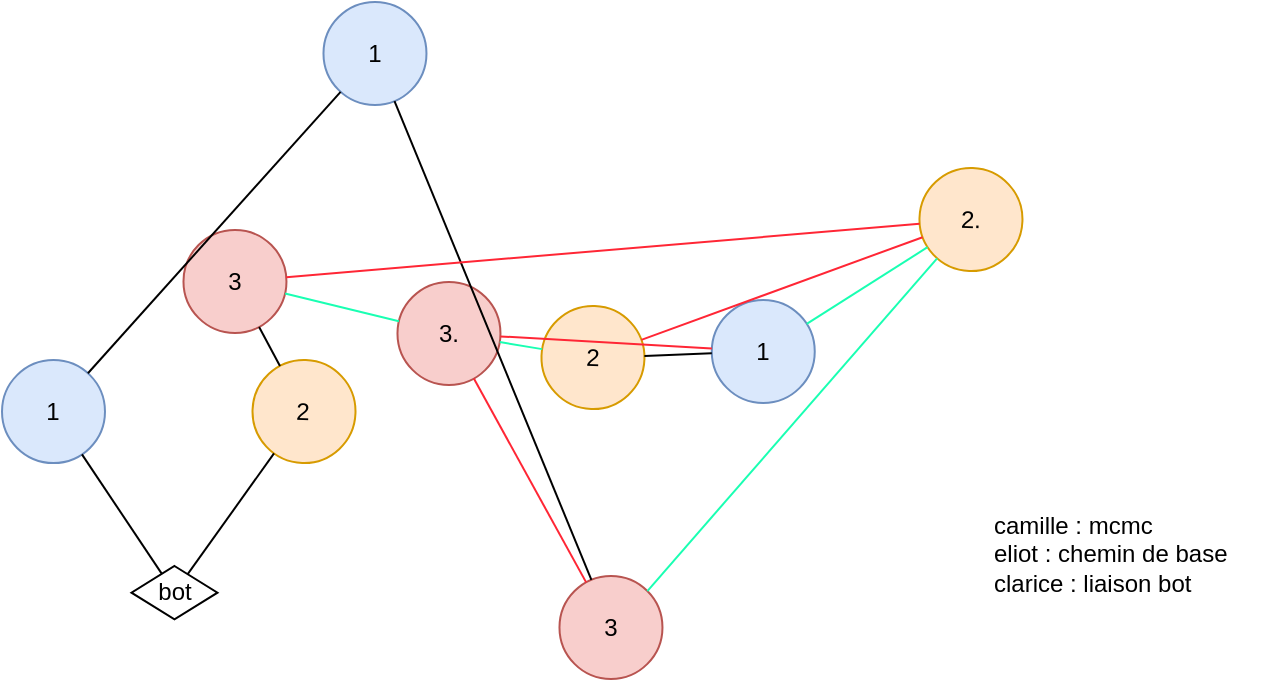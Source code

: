 <mxfile version="23.0.2" type="github">
  <diagram name="Page-1" id="rQfFjr8InWFlsvw09sdH">
    <mxGraphModel dx="797" dy="429" grid="0" gridSize="10" guides="1" tooltips="1" connect="1" arrows="1" fold="1" page="1" pageScale="1" pageWidth="10000" pageHeight="10000" math="0" shadow="0">
      <root>
        <mxCell id="0" />
        <mxCell id="1" parent="0" />
        <mxCell id="U54D6ZusL5Ppw3eAki6I-2" value="" style="group" vertex="1" connectable="0" parent="1">
          <mxGeometry x="140.005" y="128.998" width="628.735" height="338.493" as="geometry" />
        </mxCell>
        <mxCell id="U54D6ZusL5Ppw3eAki6I-3" value="1" style="ellipse;whiteSpace=wrap;html=1;aspect=fixed;fillColor=#dae8fc;strokeColor=#6c8ebf;" vertex="1" parent="U54D6ZusL5Ppw3eAki6I-2">
          <mxGeometry x="354.88" y="149" width="51.492" height="51.492" as="geometry" />
        </mxCell>
        <mxCell id="U54D6ZusL5Ppw3eAki6I-4" value="3." style="ellipse;whiteSpace=wrap;html=1;aspect=fixed;fillColor=#f8cecc;strokeColor=#b85450;" vertex="1" parent="U54D6ZusL5Ppw3eAki6I-2">
          <mxGeometry x="197.734" y="140.0" width="51.492" height="51.492" as="geometry" />
        </mxCell>
        <mxCell id="U54D6ZusL5Ppw3eAki6I-5" value="2" style="ellipse;whiteSpace=wrap;html=1;aspect=fixed;rotation=2;fillColor=#ffe6cc;strokeColor=#d79b00;" vertex="1" parent="U54D6ZusL5Ppw3eAki6I-2">
          <mxGeometry x="269.732" y="152.007" width="51.492" height="51.492" as="geometry" />
        </mxCell>
        <mxCell id="U54D6ZusL5Ppw3eAki6I-6" value="3" style="ellipse;whiteSpace=wrap;html=1;aspect=fixed;fillColor=#f8cecc;strokeColor=#b85450;" vertex="1" parent="U54D6ZusL5Ppw3eAki6I-2">
          <mxGeometry x="90.734" y="114.0" width="51.492" height="51.492" as="geometry" />
        </mxCell>
        <mxCell id="U54D6ZusL5Ppw3eAki6I-7" value="3" style="ellipse;whiteSpace=wrap;html=1;aspect=fixed;fillColor=#f8cecc;strokeColor=#b85450;" vertex="1" parent="U54D6ZusL5Ppw3eAki6I-2">
          <mxGeometry x="278.734" y="287.0" width="51.492" height="51.492" as="geometry" />
        </mxCell>
        <mxCell id="U54D6ZusL5Ppw3eAki6I-8" value="2" style="ellipse;whiteSpace=wrap;html=1;aspect=fixed;rotation=2;fillColor=#ffe6cc;strokeColor=#d79b00;" vertex="1" parent="U54D6ZusL5Ppw3eAki6I-2">
          <mxGeometry x="125.252" y="179.007" width="51.492" height="51.492" as="geometry" />
        </mxCell>
        <mxCell id="U54D6ZusL5Ppw3eAki6I-9" value="2." style="ellipse;whiteSpace=wrap;html=1;aspect=fixed;rotation=2;fillColor=#ffe6cc;strokeColor=#d79b00;" vertex="1" parent="U54D6ZusL5Ppw3eAki6I-2">
          <mxGeometry x="458.732" y="83.007" width="51.492" height="51.492" as="geometry" />
        </mxCell>
        <mxCell id="U54D6ZusL5Ppw3eAki6I-10" value="1" style="ellipse;whiteSpace=wrap;html=1;aspect=fixed;fillColor=#dae8fc;strokeColor=#6c8ebf;" vertex="1" parent="U54D6ZusL5Ppw3eAki6I-2">
          <mxGeometry x="160.74" width="51.492" height="51.492" as="geometry" />
        </mxCell>
        <mxCell id="U54D6ZusL5Ppw3eAki6I-11" value="1" style="ellipse;whiteSpace=wrap;html=1;aspect=fixed;fillColor=#dae8fc;strokeColor=#6c8ebf;" vertex="1" parent="U54D6ZusL5Ppw3eAki6I-2">
          <mxGeometry y="179.01" width="51.492" height="51.492" as="geometry" />
        </mxCell>
        <mxCell id="U54D6ZusL5Ppw3eAki6I-12" value="bot" style="rhombus;whiteSpace=wrap;html=1;fillColor=none;" vertex="1" parent="U54D6ZusL5Ppw3eAki6I-2">
          <mxGeometry x="64.735" y="282.002" width="43" height="26.68" as="geometry" />
        </mxCell>
        <mxCell id="U54D6ZusL5Ppw3eAki6I-13" value="" style="endArrow=none;html=1;rounded=0;" edge="1" parent="U54D6ZusL5Ppw3eAki6I-2" source="U54D6ZusL5Ppw3eAki6I-12" target="U54D6ZusL5Ppw3eAki6I-8">
          <mxGeometry width="50" height="50" relative="1" as="geometry">
            <mxPoint x="160.735" y="232.002" as="sourcePoint" />
            <mxPoint x="210.735" y="182.002" as="targetPoint" />
          </mxGeometry>
        </mxCell>
        <mxCell id="U54D6ZusL5Ppw3eAki6I-14" value="" style="endArrow=none;html=1;rounded=0;strokeColor=#19FFB2;" edge="1" parent="U54D6ZusL5Ppw3eAki6I-2" source="U54D6ZusL5Ppw3eAki6I-6" target="U54D6ZusL5Ppw3eAki6I-4">
          <mxGeometry width="50" height="50" relative="1" as="geometry">
            <mxPoint x="104.735" y="328.002" as="sourcePoint" />
            <mxPoint x="48.735" y="237.002" as="targetPoint" />
          </mxGeometry>
        </mxCell>
        <mxCell id="U54D6ZusL5Ppw3eAki6I-15" value="" style="endArrow=none;html=1;rounded=0;" edge="1" parent="U54D6ZusL5Ppw3eAki6I-2" source="U54D6ZusL5Ppw3eAki6I-8" target="U54D6ZusL5Ppw3eAki6I-6">
          <mxGeometry width="50" height="50" relative="1" as="geometry">
            <mxPoint x="135.735" y="215.002" as="sourcePoint" />
            <mxPoint x="61.735" y="215.002" as="targetPoint" />
          </mxGeometry>
        </mxCell>
        <mxCell id="U54D6ZusL5Ppw3eAki6I-16" value="" style="endArrow=none;html=1;rounded=0;strokeColor=#19FFB2;" edge="1" parent="U54D6ZusL5Ppw3eAki6I-2" source="U54D6ZusL5Ppw3eAki6I-5" target="U54D6ZusL5Ppw3eAki6I-4">
          <mxGeometry width="50" height="50" relative="1" as="geometry">
            <mxPoint x="202.735" y="61.002" as="sourcePoint" />
            <mxPoint x="226.735" y="151.002" as="targetPoint" />
          </mxGeometry>
        </mxCell>
        <mxCell id="U54D6ZusL5Ppw3eAki6I-17" value="" style="endArrow=none;html=1;rounded=0;" edge="1" parent="U54D6ZusL5Ppw3eAki6I-2" source="U54D6ZusL5Ppw3eAki6I-3" target="U54D6ZusL5Ppw3eAki6I-5">
          <mxGeometry width="50" height="50" relative="1" as="geometry">
            <mxPoint x="279.735" y="184.002" as="sourcePoint" />
            <mxPoint x="258.735" y="180.002" as="targetPoint" />
          </mxGeometry>
        </mxCell>
        <mxCell id="U54D6ZusL5Ppw3eAki6I-18" value="" style="endArrow=none;html=1;rounded=0;strokeColor=#19FFB2;" edge="1" parent="U54D6ZusL5Ppw3eAki6I-2" source="U54D6ZusL5Ppw3eAki6I-3" target="U54D6ZusL5Ppw3eAki6I-9">
          <mxGeometry width="50" height="50" relative="1" as="geometry">
            <mxPoint x="380.735" y="200.002" as="sourcePoint" />
            <mxPoint x="330.735" y="194.002" as="targetPoint" />
          </mxGeometry>
        </mxCell>
        <mxCell id="U54D6ZusL5Ppw3eAki6I-19" value="" style="endArrow=none;html=1;rounded=0;exitX=1;exitY=0;exitDx=0;exitDy=0;strokeColor=#19FFB2;" edge="1" parent="U54D6ZusL5Ppw3eAki6I-2" source="U54D6ZusL5Ppw3eAki6I-7" target="U54D6ZusL5Ppw3eAki6I-9">
          <mxGeometry width="50" height="50" relative="1" as="geometry">
            <mxPoint x="416.735" y="194.002" as="sourcePoint" />
            <mxPoint x="475.735" y="137.002" as="targetPoint" />
          </mxGeometry>
        </mxCell>
        <mxCell id="U54D6ZusL5Ppw3eAki6I-20" value="" style="endArrow=none;html=1;rounded=0;" edge="1" parent="U54D6ZusL5Ppw3eAki6I-2" source="U54D6ZusL5Ppw3eAki6I-7" target="U54D6ZusL5Ppw3eAki6I-10">
          <mxGeometry width="50" height="50" relative="1" as="geometry">
            <mxPoint x="332.735" y="305.002" as="sourcePoint" />
            <mxPoint x="477.735" y="138.002" as="targetPoint" />
          </mxGeometry>
        </mxCell>
        <mxCell id="U54D6ZusL5Ppw3eAki6I-21" value="" style="endArrow=none;html=1;rounded=0;" edge="1" parent="U54D6ZusL5Ppw3eAki6I-2" source="U54D6ZusL5Ppw3eAki6I-11" target="U54D6ZusL5Ppw3eAki6I-10">
          <mxGeometry width="50" height="50" relative="1" as="geometry">
            <mxPoint x="304.735" y="299.002" as="sourcePoint" />
            <mxPoint x="206.735" y="60.002" as="targetPoint" />
          </mxGeometry>
        </mxCell>
        <mxCell id="U54D6ZusL5Ppw3eAki6I-22" value="" style="endArrow=none;html=1;rounded=0;strokeColor=#FF2635;" edge="1" parent="U54D6ZusL5Ppw3eAki6I-2" source="U54D6ZusL5Ppw3eAki6I-6" target="U54D6ZusL5Ppw3eAki6I-9">
          <mxGeometry width="50" height="50" relative="1" as="geometry">
            <mxPoint x="151.735" y="156.002" as="sourcePoint" />
            <mxPoint x="208.735" y="170.002" as="targetPoint" />
          </mxGeometry>
        </mxCell>
        <mxCell id="U54D6ZusL5Ppw3eAki6I-23" value="" style="endArrow=none;html=1;rounded=0;strokeColor=#FF2635;" edge="1" parent="U54D6ZusL5Ppw3eAki6I-2" source="U54D6ZusL5Ppw3eAki6I-5" target="U54D6ZusL5Ppw3eAki6I-9">
          <mxGeometry width="50" height="50" relative="1" as="geometry">
            <mxPoint x="151.735" y="148.002" as="sourcePoint" />
            <mxPoint x="468.735" y="121.002" as="targetPoint" />
          </mxGeometry>
        </mxCell>
        <mxCell id="U54D6ZusL5Ppw3eAki6I-24" value="" style="endArrow=none;html=1;rounded=0;strokeColor=#FF2635;" edge="1" parent="U54D6ZusL5Ppw3eAki6I-2" source="U54D6ZusL5Ppw3eAki6I-4" target="U54D6ZusL5Ppw3eAki6I-3">
          <mxGeometry width="50" height="50" relative="1" as="geometry">
            <mxPoint x="329.735" y="179.002" as="sourcePoint" />
            <mxPoint x="470.735" y="128.002" as="targetPoint" />
          </mxGeometry>
        </mxCell>
        <mxCell id="U54D6ZusL5Ppw3eAki6I-25" value="" style="endArrow=none;html=1;rounded=0;strokeColor=#FF2635;" edge="1" parent="U54D6ZusL5Ppw3eAki6I-2" source="U54D6ZusL5Ppw3eAki6I-4" target="U54D6ZusL5Ppw3eAki6I-7">
          <mxGeometry width="50" height="50" relative="1" as="geometry">
            <mxPoint x="258.735" y="177.002" as="sourcePoint" />
            <mxPoint x="364.735" y="183.002" as="targetPoint" />
          </mxGeometry>
        </mxCell>
        <mxCell id="U54D6ZusL5Ppw3eAki6I-26" value="" style="endArrow=none;html=1;rounded=0;" edge="1" parent="U54D6ZusL5Ppw3eAki6I-2" source="U54D6ZusL5Ppw3eAki6I-12" target="U54D6ZusL5Ppw3eAki6I-11">
          <mxGeometry width="50" height="50" relative="1" as="geometry">
            <mxPoint x="114.735" y="327.002" as="sourcePoint" />
            <mxPoint x="151.735" y="239.002" as="targetPoint" />
          </mxGeometry>
        </mxCell>
        <mxCell id="U54D6ZusL5Ppw3eAki6I-27" value="camille : mcmc&lt;br&gt;eliot : chemin de base&lt;br&gt;clarice : liaison bot" style="text;html=1;align=left;verticalAlign=middle;resizable=0;points=[];autosize=1;strokeColor=none;fillColor=none;" vertex="1" parent="U54D6ZusL5Ppw3eAki6I-2">
          <mxGeometry x="493.735" y="248.002" width="135" height="55" as="geometry" />
        </mxCell>
      </root>
    </mxGraphModel>
  </diagram>
</mxfile>
